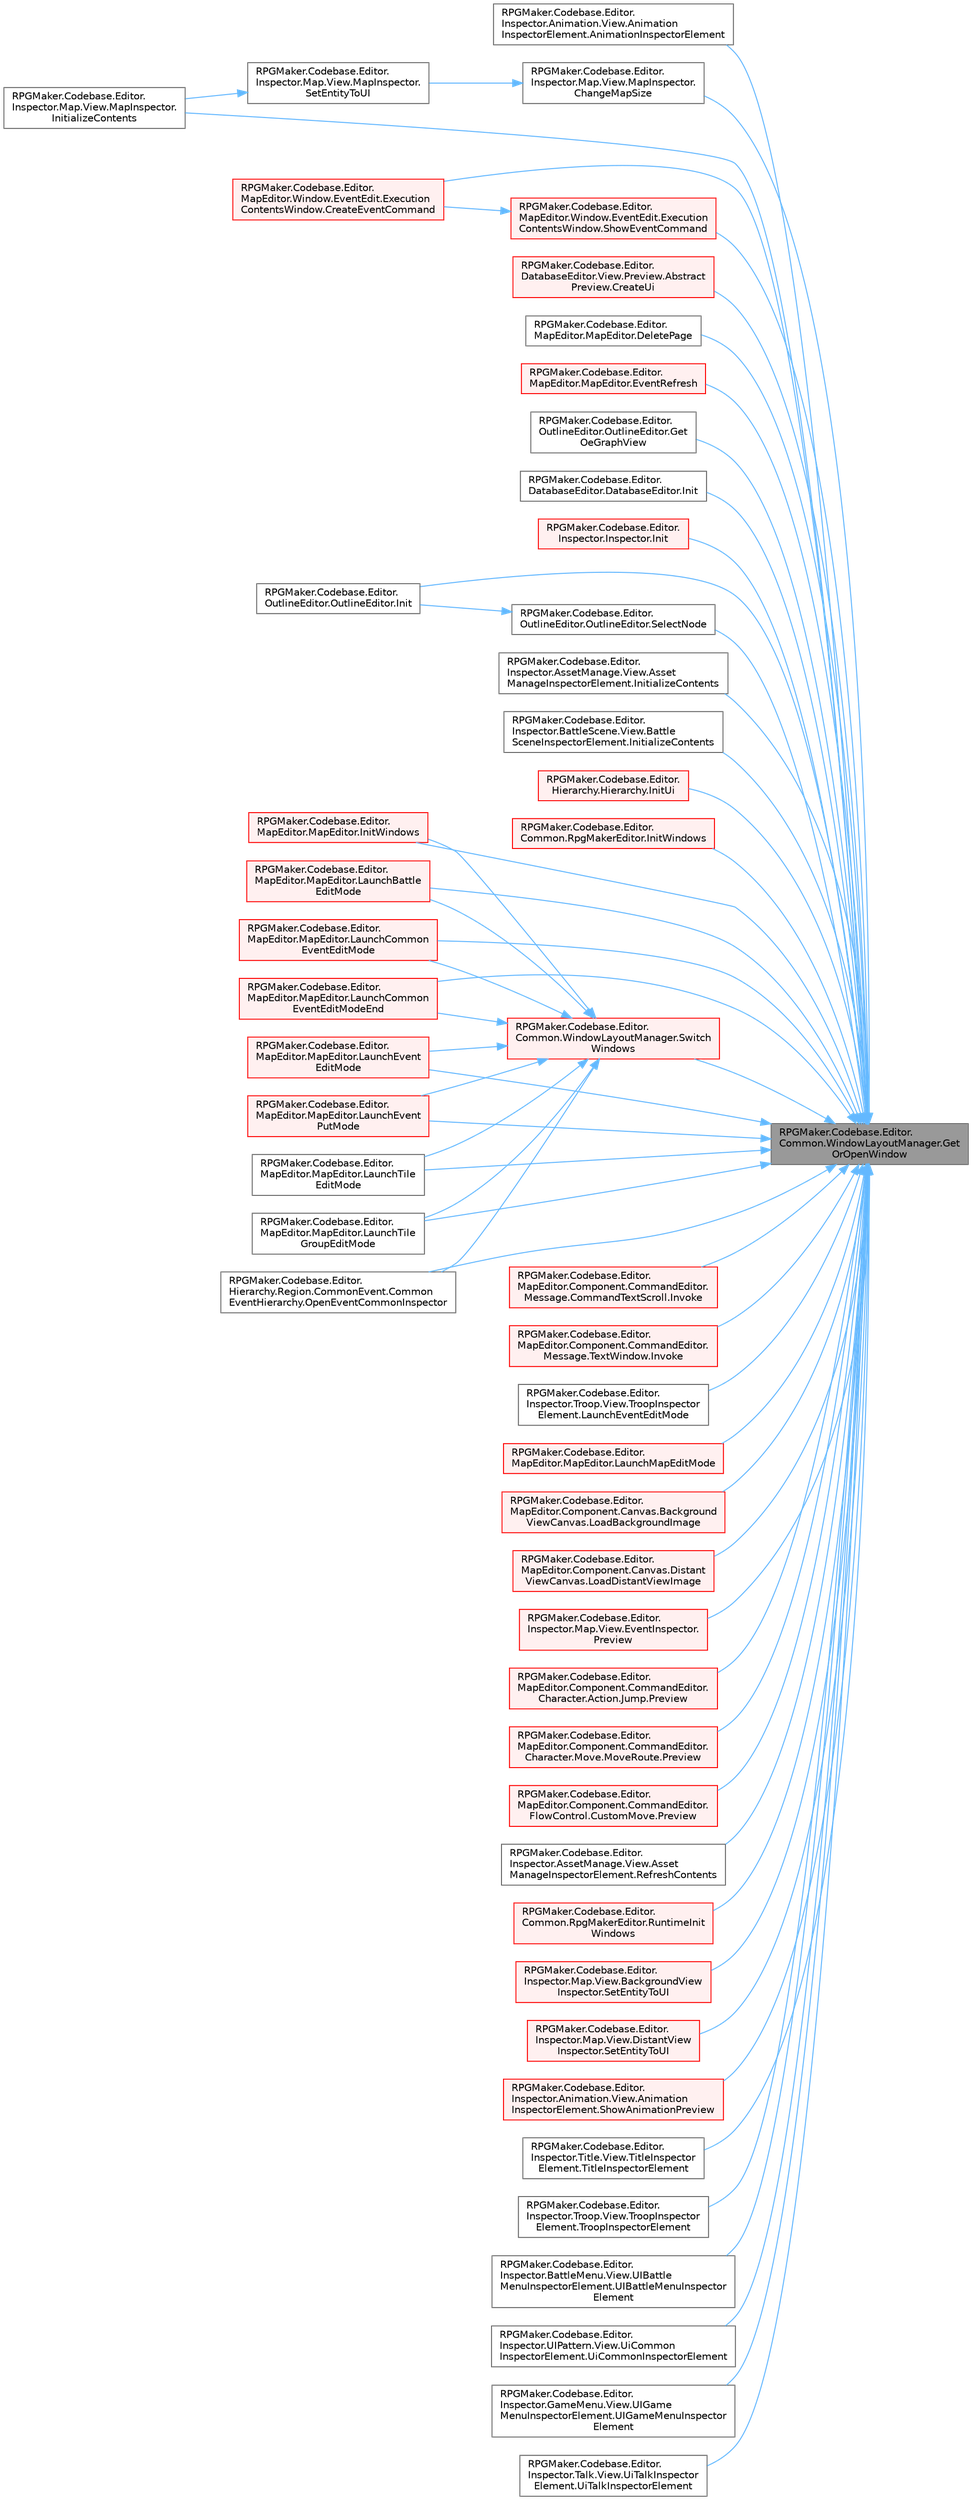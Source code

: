 digraph "RPGMaker.Codebase.Editor.Common.WindowLayoutManager.GetOrOpenWindow"
{
 // LATEX_PDF_SIZE
  bgcolor="transparent";
  edge [fontname=Helvetica,fontsize=10,labelfontname=Helvetica,labelfontsize=10];
  node [fontname=Helvetica,fontsize=10,shape=box,height=0.2,width=0.4];
  rankdir="RL";
  Node1 [id="Node000001",label="RPGMaker.Codebase.Editor.\lCommon.WindowLayoutManager.Get\lOrOpenWindow",height=0.2,width=0.4,color="gray40", fillcolor="grey60", style="filled", fontcolor="black",tooltip=" "];
  Node1 -> Node2 [id="edge1_Node000001_Node000002",dir="back",color="steelblue1",style="solid",tooltip=" "];
  Node2 [id="Node000002",label="RPGMaker.Codebase.Editor.\lInspector.Animation.View.Animation\lInspectorElement.AnimationInspectorElement",height=0.2,width=0.4,color="grey40", fillcolor="white", style="filled",URL="$db/d84/class_r_p_g_maker_1_1_codebase_1_1_editor_1_1_inspector_1_1_animation_1_1_view_1_1_animation_inspector_element.html#aae106fd133981d5041a1404498adf087",tooltip=" "];
  Node1 -> Node3 [id="edge2_Node000001_Node000003",dir="back",color="steelblue1",style="solid",tooltip=" "];
  Node3 [id="Node000003",label="RPGMaker.Codebase.Editor.\lInspector.Map.View.MapInspector.\lChangeMapSize",height=0.2,width=0.4,color="grey40", fillcolor="white", style="filled",URL="$d0/d30/class_r_p_g_maker_1_1_codebase_1_1_editor_1_1_inspector_1_1_map_1_1_view_1_1_map_inspector.html#a83fa66f5f702f704947246cbdbceeb12",tooltip=" "];
  Node3 -> Node4 [id="edge3_Node000003_Node000004",dir="back",color="steelblue1",style="solid",tooltip=" "];
  Node4 [id="Node000004",label="RPGMaker.Codebase.Editor.\lInspector.Map.View.MapInspector.\lSetEntityToUI",height=0.2,width=0.4,color="grey40", fillcolor="white", style="filled",URL="$d0/d30/class_r_p_g_maker_1_1_codebase_1_1_editor_1_1_inspector_1_1_map_1_1_view_1_1_map_inspector.html#a6618b000a1794a52f2c15538e8c2bbd0",tooltip=" "];
  Node4 -> Node5 [id="edge4_Node000004_Node000005",dir="back",color="steelblue1",style="solid",tooltip=" "];
  Node5 [id="Node000005",label="RPGMaker.Codebase.Editor.\lInspector.Map.View.MapInspector.\lInitializeContents",height=0.2,width=0.4,color="grey40", fillcolor="white", style="filled",URL="$d0/d30/class_r_p_g_maker_1_1_codebase_1_1_editor_1_1_inspector_1_1_map_1_1_view_1_1_map_inspector.html#afb3dc80dcb8de1dbbf604c32ab9b3391",tooltip="初期化処理"];
  Node1 -> Node6 [id="edge5_Node000001_Node000006",dir="back",color="steelblue1",style="solid",tooltip=" "];
  Node6 [id="Node000006",label="RPGMaker.Codebase.Editor.\lMapEditor.Window.EventEdit.Execution\lContentsWindow.CreateEventCommand",height=0.2,width=0.4,color="red", fillcolor="#FFF0F0", style="filled",URL="$d4/d5c/class_r_p_g_maker_1_1_codebase_1_1_editor_1_1_map_editor_1_1_window_1_1_event_edit_1_1_execution_contents_window.html#a84efbcca6692c36c78cf2cf5e63ba09c",tooltip="イベントの追加"];
  Node1 -> Node13 [id="edge6_Node000001_Node000013",dir="back",color="steelblue1",style="solid",tooltip=" "];
  Node13 [id="Node000013",label="RPGMaker.Codebase.Editor.\lDatabaseEditor.View.Preview.Abstract\lPreview.CreateUi",height=0.2,width=0.4,color="red", fillcolor="#FFF0F0", style="filled",URL="$d3/dfd/class_r_p_g_maker_1_1_codebase_1_1_editor_1_1_database_editor_1_1_view_1_1_preview_1_1_abstract_preview.html#ab0fe01471e98e35d1b3c8dbf18ee0a7f",tooltip=" "];
  Node1 -> Node36 [id="edge7_Node000001_Node000036",dir="back",color="steelblue1",style="solid",tooltip=" "];
  Node36 [id="Node000036",label="RPGMaker.Codebase.Editor.\lMapEditor.MapEditor.DeletePage",height=0.2,width=0.4,color="grey40", fillcolor="white", style="filled",URL="$d1/d2d/class_r_p_g_maker_1_1_codebase_1_1_editor_1_1_map_editor_1_1_map_editor.html#a93916e8a6a8dd75c72553515619da4a8",tooltip=" "];
  Node1 -> Node37 [id="edge8_Node000001_Node000037",dir="back",color="steelblue1",style="solid",tooltip=" "];
  Node37 [id="Node000037",label="RPGMaker.Codebase.Editor.\lMapEditor.MapEditor.EventRefresh",height=0.2,width=0.4,color="red", fillcolor="#FFF0F0", style="filled",URL="$d1/d2d/class_r_p_g_maker_1_1_codebase_1_1_editor_1_1_map_editor_1_1_map_editor.html#afbaee6161fa32554f067a71c268db72a",tooltip=" "];
  Node1 -> Node157 [id="edge9_Node000001_Node000157",dir="back",color="steelblue1",style="solid",tooltip=" "];
  Node157 [id="Node000157",label="RPGMaker.Codebase.Editor.\lOutlineEditor.OutlineEditor.Get\lOeGraphView",height=0.2,width=0.4,color="grey40", fillcolor="white", style="filled",URL="$db/d92/class_r_p_g_maker_1_1_codebase_1_1_editor_1_1_outline_editor_1_1_outline_editor.html#ae6722e8ae3da7ca4ac72494c476d4854",tooltip=" "];
  Node1 -> Node158 [id="edge10_Node000001_Node000158",dir="back",color="steelblue1",style="solid",tooltip=" "];
  Node158 [id="Node000158",label="RPGMaker.Codebase.Editor.\lDatabaseEditor.DatabaseEditor.Init",height=0.2,width=0.4,color="grey40", fillcolor="white", style="filled",URL="$da/d76/class_r_p_g_maker_1_1_codebase_1_1_editor_1_1_database_editor_1_1_database_editor.html#aa579bfadd1d1ae6f294e536d95887721",tooltip=" "];
  Node1 -> Node159 [id="edge11_Node000001_Node000159",dir="back",color="steelblue1",style="solid",tooltip=" "];
  Node159 [id="Node000159",label="RPGMaker.Codebase.Editor.\lInspector.Inspector.Init",height=0.2,width=0.4,color="red", fillcolor="#FFF0F0", style="filled",URL="$d4/da1/class_r_p_g_maker_1_1_codebase_1_1_editor_1_1_inspector_1_1_inspector.html#a9fd159ca00e34217c8748d03a72a95cc",tooltip=" "];
  Node1 -> Node287 [id="edge12_Node000001_Node000287",dir="back",color="steelblue1",style="solid",tooltip=" "];
  Node287 [id="Node000287",label="RPGMaker.Codebase.Editor.\lOutlineEditor.OutlineEditor.Init",height=0.2,width=0.4,color="grey40", fillcolor="white", style="filled",URL="$db/d92/class_r_p_g_maker_1_1_codebase_1_1_editor_1_1_outline_editor_1_1_outline_editor.html#a8d91943564882813b546335ccefbf445",tooltip=" "];
  Node1 -> Node22 [id="edge13_Node000001_Node000022",dir="back",color="steelblue1",style="solid",tooltip=" "];
  Node22 [id="Node000022",label="RPGMaker.Codebase.Editor.\lInspector.AssetManage.View.Asset\lManageInspectorElement.InitializeContents",height=0.2,width=0.4,color="grey40", fillcolor="white", style="filled",URL="$da/d9f/class_r_p_g_maker_1_1_codebase_1_1_editor_1_1_inspector_1_1_asset_manage_1_1_view_1_1_asset_manage_inspector_element.html#a1ff6968c39c137f0b08b3fe2db8e62e5",tooltip="初期化処理"];
  Node1 -> Node18 [id="edge14_Node000001_Node000018",dir="back",color="steelblue1",style="solid",tooltip=" "];
  Node18 [id="Node000018",label="RPGMaker.Codebase.Editor.\lInspector.BattleScene.View.Battle\lSceneInspectorElement.InitializeContents",height=0.2,width=0.4,color="grey40", fillcolor="white", style="filled",URL="$d8/d9b/class_r_p_g_maker_1_1_codebase_1_1_editor_1_1_inspector_1_1_battle_scene_1_1_view_1_1_battle_scene_inspector_element.html#a229491a27c98aa08b8534c05d97626bf",tooltip="初期化処理"];
  Node1 -> Node5 [id="edge15_Node000001_Node000005",dir="back",color="steelblue1",style="solid",tooltip=" "];
  Node1 -> Node288 [id="edge16_Node000001_Node000288",dir="back",color="steelblue1",style="solid",tooltip=" "];
  Node288 [id="Node000288",label="RPGMaker.Codebase.Editor.\lHierarchy.Hierarchy.InitUi",height=0.2,width=0.4,color="red", fillcolor="#FFF0F0", style="filled",URL="$de/ddc/class_r_p_g_maker_1_1_codebase_1_1_editor_1_1_hierarchy_1_1_hierarchy.html#a4d534d7b691678614b89d5143f9700fe",tooltip="各HierarchyViewの初期化"];
  Node1 -> Node290 [id="edge17_Node000001_Node000290",dir="back",color="steelblue1",style="solid",tooltip=" "];
  Node290 [id="Node000290",label="RPGMaker.Codebase.Editor.\lCommon.RpgMakerEditor.InitWindows",height=0.2,width=0.4,color="red", fillcolor="#FFF0F0", style="filled",URL="$d9/d53/class_r_p_g_maker_1_1_codebase_1_1_editor_1_1_common_1_1_rpg_maker_editor.html#a685fc96fbc14b252acee744e52578c1b",tooltip=" "];
  Node1 -> Node303 [id="edge18_Node000001_Node000303",dir="back",color="steelblue1",style="solid",tooltip=" "];
  Node303 [id="Node000303",label="RPGMaker.Codebase.Editor.\lMapEditor.MapEditor.InitWindows",height=0.2,width=0.4,color="red", fillcolor="#FFF0F0", style="filled",URL="$d1/d2d/class_r_p_g_maker_1_1_codebase_1_1_editor_1_1_map_editor_1_1_map_editor.html#a6b0846cc7c537bff3bc35ed27b41ad0e",tooltip=" "];
  Node1 -> Node114 [id="edge19_Node000001_Node000114",dir="back",color="steelblue1",style="solid",tooltip=" "];
  Node114 [id="Node000114",label="RPGMaker.Codebase.Editor.\lMapEditor.Component.CommandEditor.\lMessage.CommandTextScroll.Invoke",height=0.2,width=0.4,color="red", fillcolor="#FFF0F0", style="filled",URL="$d5/d5f/class_r_p_g_maker_1_1_codebase_1_1_editor_1_1_map_editor_1_1_component_1_1_command_editor_1_1_message_1_1_command_text_scroll.html#a65f8b41adf4c7f0a7655326f7cb4a69f",tooltip=" "];
  Node1 -> Node118 [id="edge20_Node000001_Node000118",dir="back",color="steelblue1",style="solid",tooltip=" "];
  Node118 [id="Node000118",label="RPGMaker.Codebase.Editor.\lMapEditor.Component.CommandEditor.\lMessage.TextWindow.Invoke",height=0.2,width=0.4,color="red", fillcolor="#FFF0F0", style="filled",URL="$d5/dc3/class_r_p_g_maker_1_1_codebase_1_1_editor_1_1_map_editor_1_1_component_1_1_command_editor_1_1_message_1_1_text_window.html#a58a703d6289bb63072af462cf74e323d",tooltip=" "];
  Node1 -> Node184 [id="edge21_Node000001_Node000184",dir="back",color="steelblue1",style="solid",tooltip=" "];
  Node184 [id="Node000184",label="RPGMaker.Codebase.Editor.\lMapEditor.MapEditor.LaunchBattle\lEditMode",height=0.2,width=0.4,color="red", fillcolor="#FFF0F0", style="filled",URL="$d1/d2d/class_r_p_g_maker_1_1_codebase_1_1_editor_1_1_map_editor_1_1_map_editor.html#a6c4be9c23c8a1ec2f034ddb63d64b0b9",tooltip=" "];
  Node1 -> Node227 [id="edge22_Node000001_Node000227",dir="back",color="steelblue1",style="solid",tooltip=" "];
  Node227 [id="Node000227",label="RPGMaker.Codebase.Editor.\lMapEditor.MapEditor.LaunchCommon\lEventEditMode",height=0.2,width=0.4,color="red", fillcolor="#FFF0F0", style="filled",URL="$d1/d2d/class_r_p_g_maker_1_1_codebase_1_1_editor_1_1_map_editor_1_1_map_editor.html#a71376b1294e8e033b5137a4d4c10136e",tooltip="座標指定"];
  Node1 -> Node232 [id="edge23_Node000001_Node000232",dir="back",color="steelblue1",style="solid",tooltip=" "];
  Node232 [id="Node000232",label="RPGMaker.Codebase.Editor.\lMapEditor.MapEditor.LaunchCommon\lEventEditModeEnd",height=0.2,width=0.4,color="red", fillcolor="#FFF0F0", style="filled",URL="$d1/d2d/class_r_p_g_maker_1_1_codebase_1_1_editor_1_1_map_editor_1_1_map_editor.html#a5c2e2c5f2fde0eeeb7228718cfbe0eb8",tooltip=" "];
  Node1 -> Node305 [id="edge24_Node000001_Node000305",dir="back",color="steelblue1",style="solid",tooltip=" "];
  Node305 [id="Node000305",label="RPGMaker.Codebase.Editor.\lInspector.Troop.View.TroopInspector\lElement.LaunchEventEditMode",height=0.2,width=0.4,color="grey40", fillcolor="white", style="filled",URL="$d8/d90/class_r_p_g_maker_1_1_codebase_1_1_editor_1_1_inspector_1_1_troop_1_1_view_1_1_troop_inspector_element.html#a62665e96c451f0aab4f119d56c9a17c3",tooltip=" "];
  Node1 -> Node234 [id="edge25_Node000001_Node000234",dir="back",color="steelblue1",style="solid",tooltip=" "];
  Node234 [id="Node000234",label="RPGMaker.Codebase.Editor.\lMapEditor.MapEditor.LaunchEvent\lEditMode",height=0.2,width=0.4,color="red", fillcolor="#FFF0F0", style="filled",URL="$d1/d2d/class_r_p_g_maker_1_1_codebase_1_1_editor_1_1_map_editor_1_1_map_editor.html#a9332dde4703a160f0ccb15baac16bbe6",tooltip=" "];
  Node1 -> Node250 [id="edge26_Node000001_Node000250",dir="back",color="steelblue1",style="solid",tooltip=" "];
  Node250 [id="Node000250",label="RPGMaker.Codebase.Editor.\lMapEditor.MapEditor.LaunchEvent\lPutMode",height=0.2,width=0.4,color="red", fillcolor="#FFF0F0", style="filled",URL="$d1/d2d/class_r_p_g_maker_1_1_codebase_1_1_editor_1_1_map_editor_1_1_map_editor.html#a2c5f7de25efddd1120bb5f8e519bc324",tooltip=" "];
  Node1 -> Node196 [id="edge27_Node000001_Node000196",dir="back",color="steelblue1",style="solid",tooltip=" "];
  Node196 [id="Node000196",label="RPGMaker.Codebase.Editor.\lMapEditor.MapEditor.LaunchMapEditMode",height=0.2,width=0.4,color="red", fillcolor="#FFF0F0", style="filled",URL="$d1/d2d/class_r_p_g_maker_1_1_codebase_1_1_editor_1_1_map_editor_1_1_map_editor.html#ae7c44f818315ec824d5d48ff89323c7c",tooltip=" "];
  Node1 -> Node262 [id="edge28_Node000001_Node000262",dir="back",color="steelblue1",style="solid",tooltip=" "];
  Node262 [id="Node000262",label="RPGMaker.Codebase.Editor.\lMapEditor.MapEditor.LaunchTile\lEditMode",height=0.2,width=0.4,color="grey40", fillcolor="white", style="filled",URL="$d1/d2d/class_r_p_g_maker_1_1_codebase_1_1_editor_1_1_map_editor_1_1_map_editor.html#aa5d71e6b7bfaeebf2292155af7110a9b",tooltip=" "];
  Node1 -> Node257 [id="edge29_Node000001_Node000257",dir="back",color="steelblue1",style="solid",tooltip=" "];
  Node257 [id="Node000257",label="RPGMaker.Codebase.Editor.\lMapEditor.MapEditor.LaunchTile\lGroupEditMode",height=0.2,width=0.4,color="grey40", fillcolor="white", style="filled",URL="$d1/d2d/class_r_p_g_maker_1_1_codebase_1_1_editor_1_1_map_editor_1_1_map_editor.html#a9c4ebe5b49203325b025d4f654116459",tooltip=" "];
  Node1 -> Node208 [id="edge30_Node000001_Node000208",dir="back",color="steelblue1",style="solid",tooltip=" "];
  Node208 [id="Node000208",label="RPGMaker.Codebase.Editor.\lMapEditor.Component.Canvas.Background\lViewCanvas.LoadBackgroundImage",height=0.2,width=0.4,color="red", fillcolor="#FFF0F0", style="filled",URL="$df/d65/class_r_p_g_maker_1_1_codebase_1_1_editor_1_1_map_editor_1_1_component_1_1_canvas_1_1_background_view_canvas.html#ae4c2051dc68f1c058815ad42cd15a526",tooltip=" "];
  Node1 -> Node218 [id="edge31_Node000001_Node000218",dir="back",color="steelblue1",style="solid",tooltip=" "];
  Node218 [id="Node000218",label="RPGMaker.Codebase.Editor.\lMapEditor.Component.Canvas.Distant\lViewCanvas.LoadDistantViewImage",height=0.2,width=0.4,color="red", fillcolor="#FFF0F0", style="filled",URL="$d8/df0/class_r_p_g_maker_1_1_codebase_1_1_editor_1_1_map_editor_1_1_component_1_1_canvas_1_1_distant_view_canvas.html#a9df7992487b014df42581ae51ab1fcbd",tooltip=" "];
  Node1 -> Node306 [id="edge32_Node000001_Node000306",dir="back",color="steelblue1",style="solid",tooltip=" "];
  Node306 [id="Node000306",label="RPGMaker.Codebase.Editor.\lHierarchy.Region.CommonEvent.Common\lEventHierarchy.OpenEventCommonInspector",height=0.2,width=0.4,color="grey40", fillcolor="white", style="filled",URL="$d8/de4/class_r_p_g_maker_1_1_codebase_1_1_editor_1_1_hierarchy_1_1_region_1_1_common_event_1_1_common_event_hierarchy.html#af42ea57e192e2fb9d70813eae746bdcc",tooltip="コモンイベントのInspector表示"];
  Node1 -> Node307 [id="edge33_Node000001_Node000307",dir="back",color="steelblue1",style="solid",tooltip=" "];
  Node307 [id="Node000307",label="RPGMaker.Codebase.Editor.\lInspector.Map.View.EventInspector.\lPreview",height=0.2,width=0.4,color="red", fillcolor="#FFF0F0", style="filled",URL="$d1/d3b/class_r_p_g_maker_1_1_codebase_1_1_editor_1_1_inspector_1_1_map_1_1_view_1_1_event_inspector.html#a4c19c6f531a01c5b14b20670e4d438fd",tooltip=" "];
  Node1 -> Node23 [id="edge34_Node000001_Node000023",dir="back",color="steelblue1",style="solid",tooltip=" "];
  Node23 [id="Node000023",label="RPGMaker.Codebase.Editor.\lMapEditor.Component.CommandEditor.\lCharacter.Action.Jump.Preview",height=0.2,width=0.4,color="red", fillcolor="#FFF0F0", style="filled",URL="$d5/de1/class_r_p_g_maker_1_1_codebase_1_1_editor_1_1_map_editor_1_1_component_1_1_command_editor_1_1_character_1_1_action_1_1_jump.html#ab4bff436ce7c95b83d4f2d4e0c267f7e",tooltip=" "];
  Node1 -> Node28 [id="edge35_Node000001_Node000028",dir="back",color="steelblue1",style="solid",tooltip=" "];
  Node28 [id="Node000028",label="RPGMaker.Codebase.Editor.\lMapEditor.Component.CommandEditor.\lCharacter.Move.MoveRoute.Preview",height=0.2,width=0.4,color="red", fillcolor="#FFF0F0", style="filled",URL="$d5/dcc/class_r_p_g_maker_1_1_codebase_1_1_editor_1_1_map_editor_1_1_component_1_1_command_editor_1_1_character_1_1_move_1_1_move_route.html#a4a0fbd9c1d01f2e62f9c7804ee4ca205",tooltip=" "];
  Node1 -> Node30 [id="edge36_Node000001_Node000030",dir="back",color="steelblue1",style="solid",tooltip=" "];
  Node30 [id="Node000030",label="RPGMaker.Codebase.Editor.\lMapEditor.Component.CommandEditor.\lFlowControl.CustomMove.Preview",height=0.2,width=0.4,color="red", fillcolor="#FFF0F0", style="filled",URL="$d3/dbe/class_r_p_g_maker_1_1_codebase_1_1_editor_1_1_map_editor_1_1_component_1_1_command_editor_1_1_flow_control_1_1_custom_move.html#afe506d41de45715cef7dbece1ec8fe8d",tooltip=" "];
  Node1 -> Node308 [id="edge37_Node000001_Node000308",dir="back",color="steelblue1",style="solid",tooltip=" "];
  Node308 [id="Node000308",label="RPGMaker.Codebase.Editor.\lInspector.AssetManage.View.Asset\lManageInspectorElement.RefreshContents",height=0.2,width=0.4,color="grey40", fillcolor="white", style="filled",URL="$da/d9f/class_r_p_g_maker_1_1_codebase_1_1_editor_1_1_inspector_1_1_asset_manage_1_1_view_1_1_asset_manage_inspector_element.html#aa5774fba7483318fa9d2b62b41592303",tooltip="データの更新"];
  Node1 -> Node309 [id="edge38_Node000001_Node000309",dir="back",color="steelblue1",style="solid",tooltip=" "];
  Node309 [id="Node000309",label="RPGMaker.Codebase.Editor.\lCommon.RpgMakerEditor.RuntimeInit\lWindows",height=0.2,width=0.4,color="red", fillcolor="#FFF0F0", style="filled",URL="$d9/d53/class_r_p_g_maker_1_1_codebase_1_1_editor_1_1_common_1_1_rpg_maker_editor.html#a80911d66b594e26c7b9ad0f227c60210",tooltip=" "];
  Node1 -> Node310 [id="edge39_Node000001_Node000310",dir="back",color="steelblue1",style="solid",tooltip=" "];
  Node310 [id="Node000310",label="RPGMaker.Codebase.Editor.\lOutlineEditor.OutlineEditor.SelectNode",height=0.2,width=0.4,color="grey40", fillcolor="white", style="filled",URL="$db/d92/class_r_p_g_maker_1_1_codebase_1_1_editor_1_1_outline_editor_1_1_outline_editor.html#a363e2b6832e083e55b091e0e40ba0e4e",tooltip=" "];
  Node310 -> Node287 [id="edge40_Node000310_Node000287",dir="back",color="steelblue1",style="solid",tooltip=" "];
  Node1 -> Node211 [id="edge41_Node000001_Node000211",dir="back",color="steelblue1",style="solid",tooltip=" "];
  Node211 [id="Node000211",label="RPGMaker.Codebase.Editor.\lInspector.Map.View.BackgroundView\lInspector.SetEntityToUI",height=0.2,width=0.4,color="red", fillcolor="#FFF0F0", style="filled",URL="$d8/d7d/class_r_p_g_maker_1_1_codebase_1_1_editor_1_1_inspector_1_1_map_1_1_view_1_1_background_view_inspector.html#a94a180b5f7458eb96d71af92309b4df1",tooltip=" "];
  Node1 -> Node221 [id="edge42_Node000001_Node000221",dir="back",color="steelblue1",style="solid",tooltip=" "];
  Node221 [id="Node000221",label="RPGMaker.Codebase.Editor.\lInspector.Map.View.DistantView\lInspector.SetEntityToUI",height=0.2,width=0.4,color="red", fillcolor="#FFF0F0", style="filled",URL="$d9/d2f/class_r_p_g_maker_1_1_codebase_1_1_editor_1_1_inspector_1_1_map_1_1_view_1_1_distant_view_inspector.html#a69d5eb323c3a09982790b0771db62e4d",tooltip=" "];
  Node1 -> Node311 [id="edge43_Node000001_Node000311",dir="back",color="steelblue1",style="solid",tooltip=" "];
  Node311 [id="Node000311",label="RPGMaker.Codebase.Editor.\lInspector.Animation.View.Animation\lInspectorElement.ShowAnimationPreview",height=0.2,width=0.4,color="red", fillcolor="#FFF0F0", style="filled",URL="$db/d84/class_r_p_g_maker_1_1_codebase_1_1_editor_1_1_inspector_1_1_animation_1_1_view_1_1_animation_inspector_element.html#adb52746c16b9cb30f671438101cff466",tooltip=" "];
  Node1 -> Node313 [id="edge44_Node000001_Node000313",dir="back",color="steelblue1",style="solid",tooltip=" "];
  Node313 [id="Node000313",label="RPGMaker.Codebase.Editor.\lMapEditor.Window.EventEdit.Execution\lContentsWindow.ShowEventCommand",height=0.2,width=0.4,color="red", fillcolor="#FFF0F0", style="filled",URL="$d4/d5c/class_r_p_g_maker_1_1_codebase_1_1_editor_1_1_map_editor_1_1_window_1_1_event_edit_1_1_execution_contents_window.html#a50acbdd7c095da180397591117bb22e0",tooltip="選択したイベントコマンドをコマンド設定枠に表示する"];
  Node313 -> Node6 [id="edge45_Node000313_Node000006",dir="back",color="steelblue1",style="solid",tooltip=" "];
  Node1 -> Node316 [id="edge46_Node000001_Node000316",dir="back",color="steelblue1",style="solid",tooltip=" "];
  Node316 [id="Node000316",label="RPGMaker.Codebase.Editor.\lCommon.WindowLayoutManager.Switch\lWindows",height=0.2,width=0.4,color="red", fillcolor="#FFF0F0", style="filled",URL="$d1/dcb/class_r_p_g_maker_1_1_codebase_1_1_editor_1_1_common_1_1_window_layout_manager.html#af6e45a40b716308d921128ef9711decc",tooltip=" "];
  Node316 -> Node303 [id="edge47_Node000316_Node000303",dir="back",color="steelblue1",style="solid",tooltip=" "];
  Node316 -> Node184 [id="edge48_Node000316_Node000184",dir="back",color="steelblue1",style="solid",tooltip=" "];
  Node316 -> Node227 [id="edge49_Node000316_Node000227",dir="back",color="steelblue1",style="solid",tooltip=" "];
  Node316 -> Node232 [id="edge50_Node000316_Node000232",dir="back",color="steelblue1",style="solid",tooltip=" "];
  Node316 -> Node234 [id="edge51_Node000316_Node000234",dir="back",color="steelblue1",style="solid",tooltip=" "];
  Node316 -> Node250 [id="edge52_Node000316_Node000250",dir="back",color="steelblue1",style="solid",tooltip=" "];
  Node316 -> Node262 [id="edge53_Node000316_Node000262",dir="back",color="steelblue1",style="solid",tooltip=" "];
  Node316 -> Node257 [id="edge54_Node000316_Node000257",dir="back",color="steelblue1",style="solid",tooltip=" "];
  Node316 -> Node306 [id="edge55_Node000316_Node000306",dir="back",color="steelblue1",style="solid",tooltip=" "];
  Node1 -> Node318 [id="edge56_Node000001_Node000318",dir="back",color="steelblue1",style="solid",tooltip=" "];
  Node318 [id="Node000318",label="RPGMaker.Codebase.Editor.\lInspector.Title.View.TitleInspector\lElement.TitleInspectorElement",height=0.2,width=0.4,color="grey40", fillcolor="white", style="filled",URL="$de/d02/class_r_p_g_maker_1_1_codebase_1_1_editor_1_1_inspector_1_1_title_1_1_view_1_1_title_inspector_element.html#adfc94d2cb0d684dd64c55476ee1ae7a5",tooltip=" "];
  Node1 -> Node21 [id="edge57_Node000001_Node000021",dir="back",color="steelblue1",style="solid",tooltip=" "];
  Node21 [id="Node000021",label="RPGMaker.Codebase.Editor.\lInspector.Troop.View.TroopInspector\lElement.TroopInspectorElement",height=0.2,width=0.4,color="grey40", fillcolor="white", style="filled",URL="$d8/d90/class_r_p_g_maker_1_1_codebase_1_1_editor_1_1_inspector_1_1_troop_1_1_view_1_1_troop_inspector_element.html#a6015e876a3cbac57f8ceb3e46e090bdf",tooltip=" "];
  Node1 -> Node319 [id="edge58_Node000001_Node000319",dir="back",color="steelblue1",style="solid",tooltip=" "];
  Node319 [id="Node000319",label="RPGMaker.Codebase.Editor.\lInspector.BattleMenu.View.UIBattle\lMenuInspectorElement.UIBattleMenuInspector\lElement",height=0.2,width=0.4,color="grey40", fillcolor="white", style="filled",URL="$dc/d51/class_r_p_g_maker_1_1_codebase_1_1_editor_1_1_inspector_1_1_battle_menu_1_1_view_1_1_u_i_battle_menu_inspector_element.html#a58036a2b7a6912664b02469fc7457882",tooltip=" "];
  Node1 -> Node320 [id="edge59_Node000001_Node000320",dir="back",color="steelblue1",style="solid",tooltip=" "];
  Node320 [id="Node000320",label="RPGMaker.Codebase.Editor.\lInspector.UIPattern.View.UiCommon\lInspectorElement.UiCommonInspectorElement",height=0.2,width=0.4,color="grey40", fillcolor="white", style="filled",URL="$dd/d5a/class_r_p_g_maker_1_1_codebase_1_1_editor_1_1_inspector_1_1_u_i_pattern_1_1_view_1_1_ui_common_inspector_element.html#af6615ddc393dcfbc0ce4f3b99c6a0153",tooltip=" "];
  Node1 -> Node321 [id="edge60_Node000001_Node000321",dir="back",color="steelblue1",style="solid",tooltip=" "];
  Node321 [id="Node000321",label="RPGMaker.Codebase.Editor.\lInspector.GameMenu.View.UIGame\lMenuInspectorElement.UIGameMenuInspector\lElement",height=0.2,width=0.4,color="grey40", fillcolor="white", style="filled",URL="$d3/ddf/class_r_p_g_maker_1_1_codebase_1_1_editor_1_1_inspector_1_1_game_menu_1_1_view_1_1_u_i_game_menu_inspector_element.html#ab0a59c60222cb08bc9ac74e9b9132981",tooltip=" "];
  Node1 -> Node322 [id="edge61_Node000001_Node000322",dir="back",color="steelblue1",style="solid",tooltip=" "];
  Node322 [id="Node000322",label="RPGMaker.Codebase.Editor.\lInspector.Talk.View.UiTalkInspector\lElement.UiTalkInspectorElement",height=0.2,width=0.4,color="grey40", fillcolor="white", style="filled",URL="$dc/d2c/class_r_p_g_maker_1_1_codebase_1_1_editor_1_1_inspector_1_1_talk_1_1_view_1_1_ui_talk_inspector_element.html#ad8e3d4a91c926a292c335c74e10bfc87",tooltip=" "];
}
